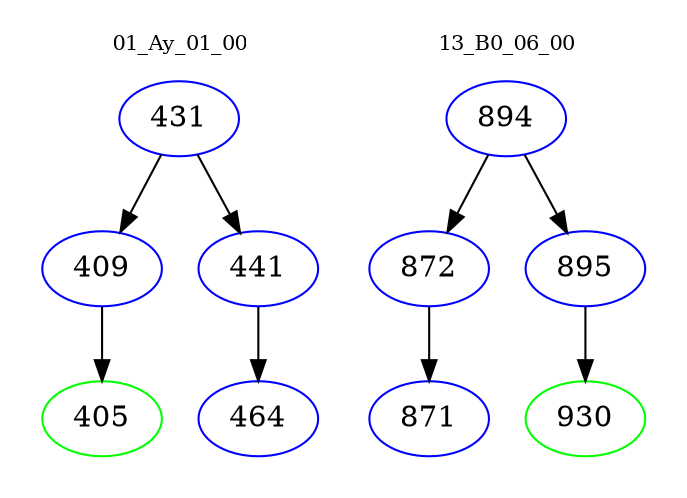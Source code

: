 digraph{
subgraph cluster_0 {
color = white
label = "01_Ay_01_00";
fontsize=10;
T0_431 [label="431", color="blue"]
T0_431 -> T0_409 [color="black"]
T0_409 [label="409", color="blue"]
T0_409 -> T0_405 [color="black"]
T0_405 [label="405", color="green"]
T0_431 -> T0_441 [color="black"]
T0_441 [label="441", color="blue"]
T0_441 -> T0_464 [color="black"]
T0_464 [label="464", color="blue"]
}
subgraph cluster_1 {
color = white
label = "13_B0_06_00";
fontsize=10;
T1_894 [label="894", color="blue"]
T1_894 -> T1_872 [color="black"]
T1_872 [label="872", color="blue"]
T1_872 -> T1_871 [color="black"]
T1_871 [label="871", color="blue"]
T1_894 -> T1_895 [color="black"]
T1_895 [label="895", color="blue"]
T1_895 -> T1_930 [color="black"]
T1_930 [label="930", color="green"]
}
}
